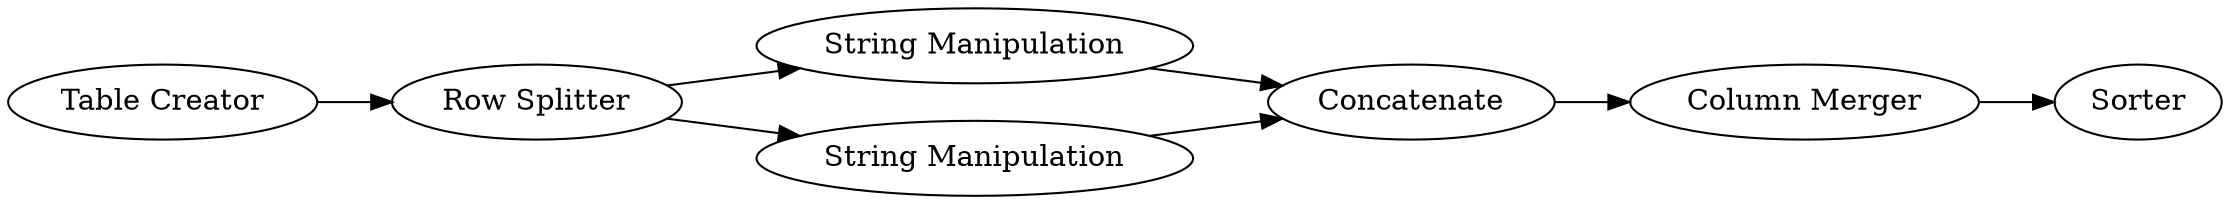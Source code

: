digraph {
	1 -> 4
	7 -> 3
	4 -> 5
	3 -> 8
	5 -> 7
	6 -> 7
	4 -> 6
	5 [label="String Manipulation"]
	1 [label="Table Creator"]
	7 [label=Concatenate]
	4 [label="Row Splitter"]
	8 [label=Sorter]
	6 [label="String Manipulation"]
	3 [label="Column Merger"]
	rankdir=LR
}
